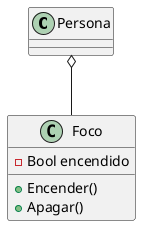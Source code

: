 @startuml Diagrama

class Persona{
   
}
class Foco{
   - Bool encendido 
   + Encender()
   + Apagar()
}


Persona o-- Foco



@enduml
